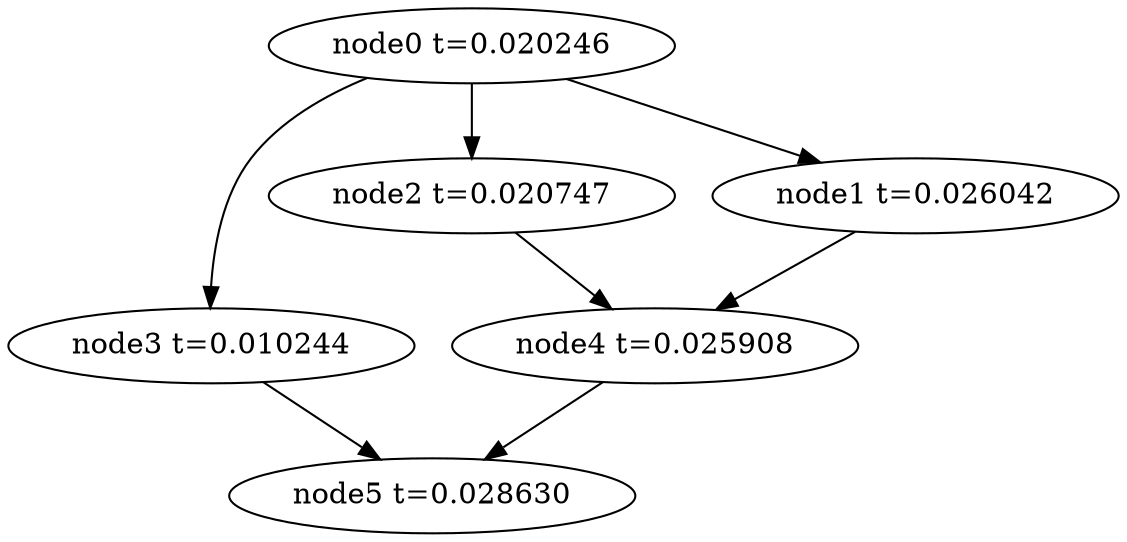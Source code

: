 digraph g{
	node5[label="node5 t=0.028630"]
	node4 -> node5
	node4[label="node4 t=0.025908"];
	node3 -> node5
	node3[label="node3 t=0.010244"];
	node2 -> node4
	node2[label="node2 t=0.020747"];
	node1 -> node4
	node1[label="node1 t=0.026042"];
	node0 -> node3
	node0 -> node2
	node0 -> node1
	node0[label="node0 t=0.020246"];
}
